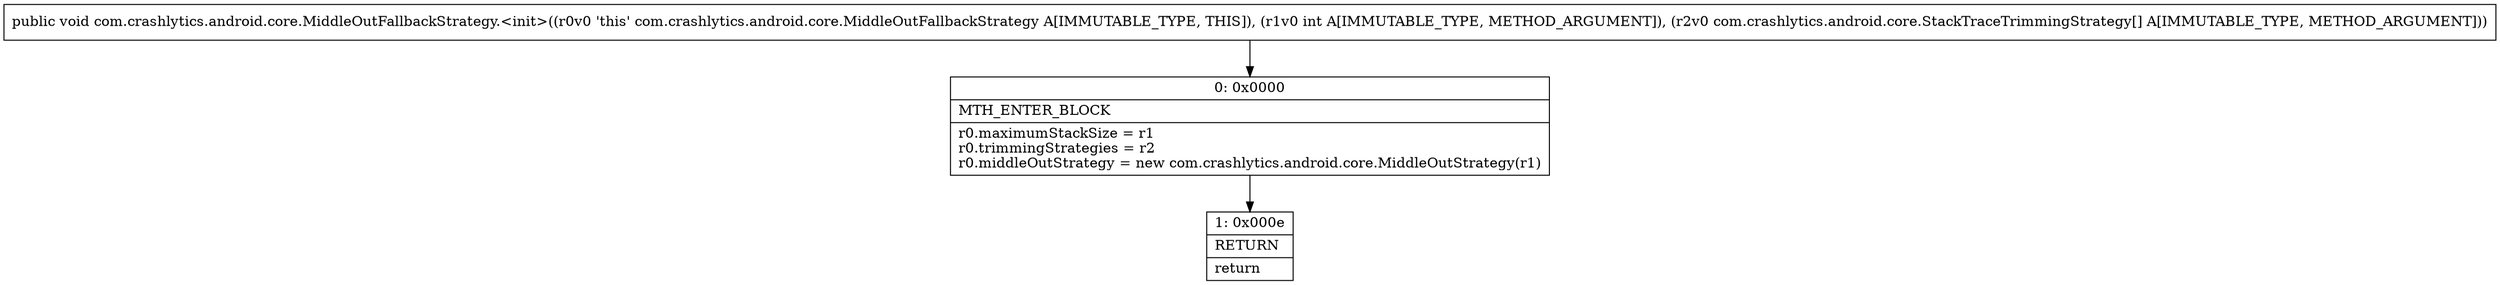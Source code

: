 digraph "CFG forcom.crashlytics.android.core.MiddleOutFallbackStrategy.\<init\>(I[Lcom\/crashlytics\/android\/core\/StackTraceTrimmingStrategy;)V" {
Node_0 [shape=record,label="{0\:\ 0x0000|MTH_ENTER_BLOCK\l|r0.maximumStackSize = r1\lr0.trimmingStrategies = r2\lr0.middleOutStrategy = new com.crashlytics.android.core.MiddleOutStrategy(r1)\l}"];
Node_1 [shape=record,label="{1\:\ 0x000e|RETURN\l|return\l}"];
MethodNode[shape=record,label="{public void com.crashlytics.android.core.MiddleOutFallbackStrategy.\<init\>((r0v0 'this' com.crashlytics.android.core.MiddleOutFallbackStrategy A[IMMUTABLE_TYPE, THIS]), (r1v0 int A[IMMUTABLE_TYPE, METHOD_ARGUMENT]), (r2v0 com.crashlytics.android.core.StackTraceTrimmingStrategy[] A[IMMUTABLE_TYPE, METHOD_ARGUMENT])) }"];
MethodNode -> Node_0;
Node_0 -> Node_1;
}

